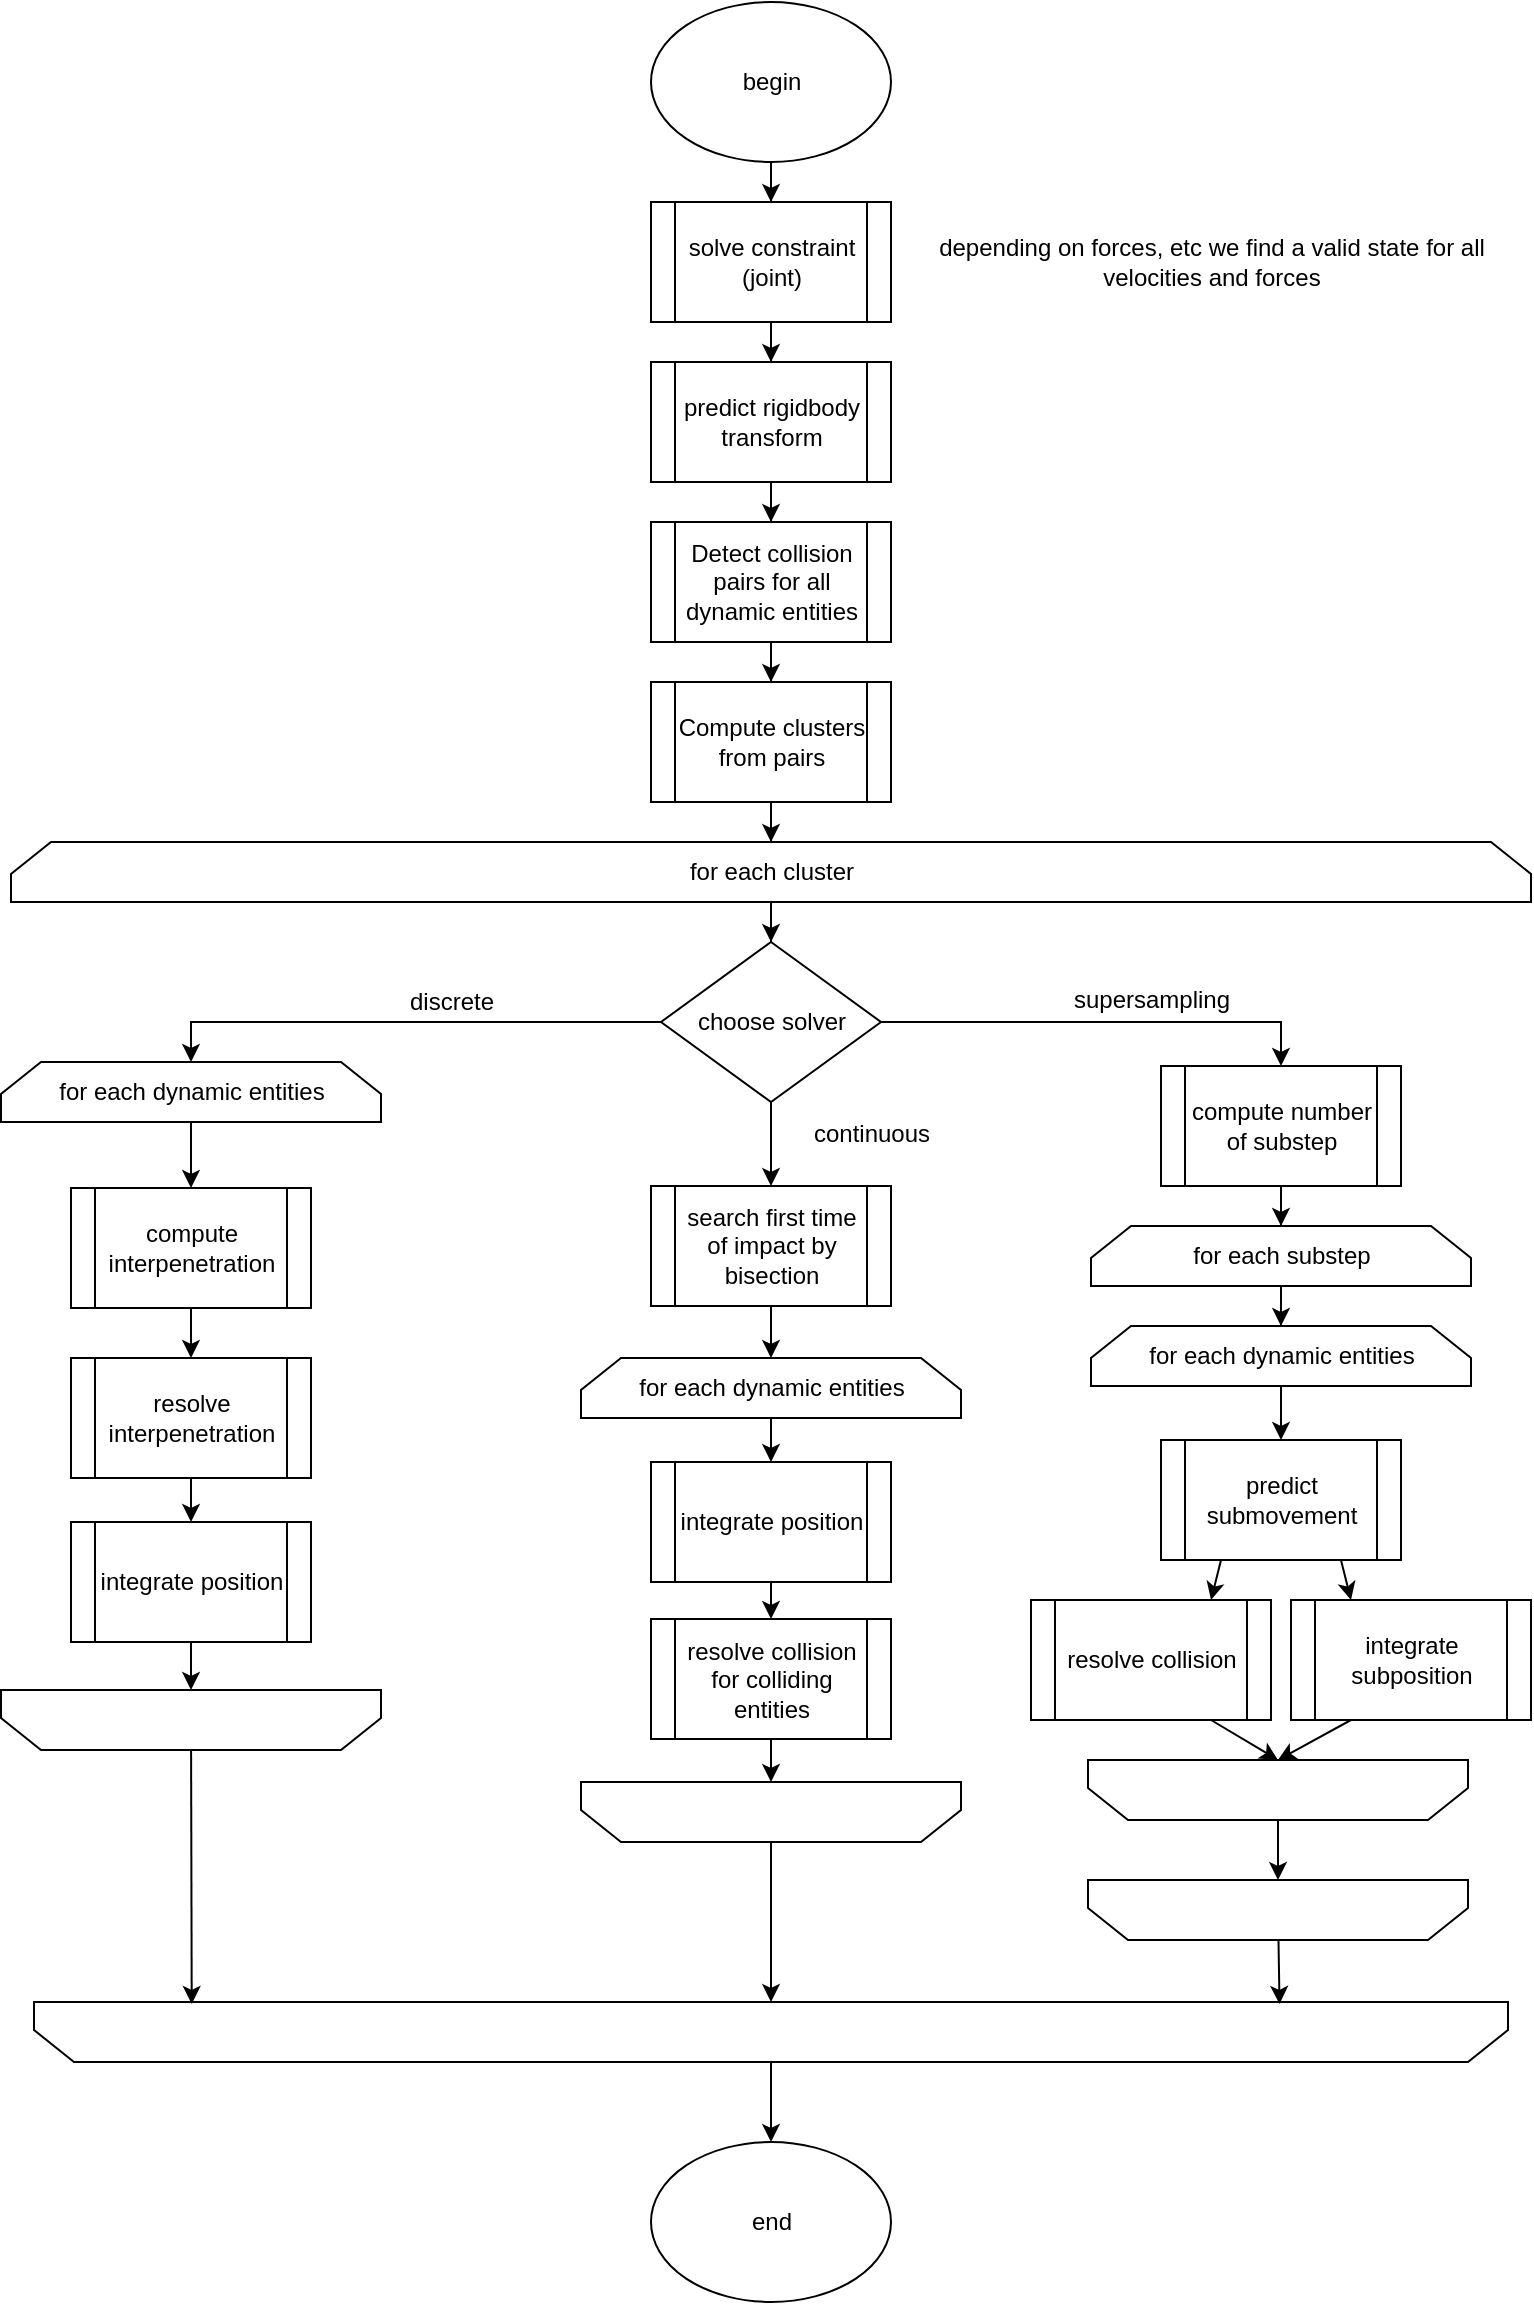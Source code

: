 <mxfile version="10.8.9" type="device"><diagram id="ElUcppdGjd1edLixWDc7" name="Page-1"><mxGraphModel dx="1640" dy="-223" grid="1" gridSize="10" guides="1" tooltips="1" connect="1" arrows="1" fold="1" page="1" pageScale="1" pageWidth="827" pageHeight="1169" math="0" shadow="0"><root><mxCell id="0"/><mxCell id="1" parent="0"/><mxCell id="vTJaTRc2vzj3LGzm3NmC-13" style="edgeStyle=orthogonalEdgeStyle;rounded=0;orthogonalLoop=1;jettySize=auto;html=1;" edge="1" parent="1" source="vTJaTRc2vzj3LGzm3NmC-2" target="vTJaTRc2vzj3LGzm3NmC-3"><mxGeometry relative="1" as="geometry"/></mxCell><mxCell id="vTJaTRc2vzj3LGzm3NmC-2" value="begin&lt;br&gt;" style="ellipse;whiteSpace=wrap;html=1;" vertex="1" parent="1"><mxGeometry x="372.5" y="1187" width="120" height="80" as="geometry"/></mxCell><mxCell id="vTJaTRc2vzj3LGzm3NmC-10" style="edgeStyle=orthogonalEdgeStyle;rounded=0;orthogonalLoop=1;jettySize=auto;html=1;" edge="1" parent="1" source="vTJaTRc2vzj3LGzm3NmC-3" target="vTJaTRc2vzj3LGzm3NmC-5"><mxGeometry relative="1" as="geometry"/></mxCell><mxCell id="vTJaTRc2vzj3LGzm3NmC-3" value="solve constraint (joint)" style="shape=process;whiteSpace=wrap;html=1;backgroundOutline=1;" vertex="1" parent="1"><mxGeometry x="372.5" y="1287" width="120" height="60" as="geometry"/></mxCell><mxCell id="vTJaTRc2vzj3LGzm3NmC-4" value="depending on forces, etc we find a valid state for all velocities and forces" style="text;html=1;strokeColor=none;fillColor=none;align=center;verticalAlign=middle;whiteSpace=wrap;rounded=0;" vertex="1" parent="1"><mxGeometry x="502.5" y="1287" width="300" height="60" as="geometry"/></mxCell><mxCell id="vTJaTRc2vzj3LGzm3NmC-11" style="edgeStyle=orthogonalEdgeStyle;rounded=0;orthogonalLoop=1;jettySize=auto;html=1;" edge="1" parent="1" source="vTJaTRc2vzj3LGzm3NmC-5" target="vTJaTRc2vzj3LGzm3NmC-6"><mxGeometry relative="1" as="geometry"/></mxCell><mxCell id="vTJaTRc2vzj3LGzm3NmC-5" value="predict rigidbody transform" style="shape=process;whiteSpace=wrap;html=1;backgroundOutline=1;" vertex="1" parent="1"><mxGeometry x="372.5" y="1367" width="120" height="60" as="geometry"/></mxCell><mxCell id="vTJaTRc2vzj3LGzm3NmC-12" style="edgeStyle=orthogonalEdgeStyle;rounded=0;orthogonalLoop=1;jettySize=auto;html=1;" edge="1" parent="1" source="vTJaTRc2vzj3LGzm3NmC-6" target="vTJaTRc2vzj3LGzm3NmC-7"><mxGeometry relative="1" as="geometry"/></mxCell><mxCell id="vTJaTRc2vzj3LGzm3NmC-6" value="Detect collision pairs for all dynamic entities" style="shape=process;whiteSpace=wrap;html=1;backgroundOutline=1;" vertex="1" parent="1"><mxGeometry x="372.5" y="1447" width="120" height="60" as="geometry"/></mxCell><mxCell id="vTJaTRc2vzj3LGzm3NmC-19" style="edgeStyle=orthogonalEdgeStyle;rounded=0;orthogonalLoop=1;jettySize=auto;html=1;" edge="1" parent="1" source="vTJaTRc2vzj3LGzm3NmC-7" target="vTJaTRc2vzj3LGzm3NmC-18"><mxGeometry relative="1" as="geometry"/></mxCell><mxCell id="vTJaTRc2vzj3LGzm3NmC-7" value="Compute clusters from pairs" style="shape=process;whiteSpace=wrap;html=1;backgroundOutline=1;" vertex="1" parent="1"><mxGeometry x="372.5" y="1527" width="120" height="60" as="geometry"/></mxCell><mxCell id="vTJaTRc2vzj3LGzm3NmC-24" style="edgeStyle=orthogonalEdgeStyle;rounded=0;orthogonalLoop=1;jettySize=auto;html=1;entryX=0.5;entryY=0;entryDx=0;entryDy=0;" edge="1" parent="1" source="vTJaTRc2vzj3LGzm3NmC-18" target="vTJaTRc2vzj3LGzm3NmC-23"><mxGeometry relative="1" as="geometry"/></mxCell><mxCell id="vTJaTRc2vzj3LGzm3NmC-18" value="for each cluster" style="shape=loopLimit;whiteSpace=wrap;html=1;" vertex="1" parent="1"><mxGeometry x="52.5" y="1607" width="760" height="30" as="geometry"/></mxCell><mxCell id="vTJaTRc2vzj3LGzm3NmC-22" style="edgeStyle=orthogonalEdgeStyle;rounded=0;orthogonalLoop=1;jettySize=auto;html=1;" edge="1" parent="1" source="vTJaTRc2vzj3LGzm3NmC-20" target="vTJaTRc2vzj3LGzm3NmC-21"><mxGeometry relative="1" as="geometry"/></mxCell><mxCell id="vTJaTRc2vzj3LGzm3NmC-20" value="" style="shape=loopLimit;whiteSpace=wrap;html=1;rotation=180;" vertex="1" parent="1"><mxGeometry x="64" y="2187" width="737" height="30" as="geometry"/></mxCell><mxCell id="vTJaTRc2vzj3LGzm3NmC-21" value="end&lt;br&gt;" style="ellipse;whiteSpace=wrap;html=1;" vertex="1" parent="1"><mxGeometry x="372.5" y="2257" width="120" height="80" as="geometry"/></mxCell><mxCell id="vTJaTRc2vzj3LGzm3NmC-40" style="edgeStyle=orthogonalEdgeStyle;rounded=0;orthogonalLoop=1;jettySize=auto;html=1;entryX=0.5;entryY=0;entryDx=0;entryDy=0;" edge="1" parent="1" source="vTJaTRc2vzj3LGzm3NmC-23" target="vTJaTRc2vzj3LGzm3NmC-31"><mxGeometry relative="1" as="geometry"/></mxCell><mxCell id="vTJaTRc2vzj3LGzm3NmC-42" style="edgeStyle=orthogonalEdgeStyle;rounded=0;orthogonalLoop=1;jettySize=auto;html=1;entryX=0.5;entryY=0;entryDx=0;entryDy=0;" edge="1" parent="1" source="vTJaTRc2vzj3LGzm3NmC-23" target="vTJaTRc2vzj3LGzm3NmC-28"><mxGeometry relative="1" as="geometry"/></mxCell><mxCell id="vTJaTRc2vzj3LGzm3NmC-62" style="edgeStyle=none;rounded=0;orthogonalLoop=1;jettySize=auto;html=1;entryX=0.5;entryY=0;entryDx=0;entryDy=0;" edge="1" parent="1" source="vTJaTRc2vzj3LGzm3NmC-23" target="vTJaTRc2vzj3LGzm3NmC-61"><mxGeometry relative="1" as="geometry"/></mxCell><mxCell id="vTJaTRc2vzj3LGzm3NmC-23" value="choose solver" style="rhombus;whiteSpace=wrap;html=1;" vertex="1" parent="1"><mxGeometry x="377.5" y="1657" width="110" height="80" as="geometry"/></mxCell><mxCell id="vTJaTRc2vzj3LGzm3NmC-25" value="supersampling" style="text;html=1;strokeColor=none;fillColor=none;align=center;verticalAlign=middle;whiteSpace=wrap;rounded=0;" vertex="1" parent="1"><mxGeometry x="572.5" y="1676" width="100" height="20" as="geometry"/></mxCell><mxCell id="vTJaTRc2vzj3LGzm3NmC-57" style="edgeStyle=none;rounded=0;orthogonalLoop=1;jettySize=auto;html=1;" edge="1" parent="1" source="vTJaTRc2vzj3LGzm3NmC-28" target="vTJaTRc2vzj3LGzm3NmC-51"><mxGeometry relative="1" as="geometry"/></mxCell><mxCell id="vTJaTRc2vzj3LGzm3NmC-28" value="for each dynamic entities" style="shape=loopLimit;whiteSpace=wrap;html=1;" vertex="1" parent="1"><mxGeometry x="47.5" y="1717" width="190" height="30" as="geometry"/></mxCell><mxCell id="vTJaTRc2vzj3LGzm3NmC-39" style="edgeStyle=orthogonalEdgeStyle;rounded=0;orthogonalLoop=1;jettySize=auto;html=1;entryX=0.5;entryY=0;entryDx=0;entryDy=0;" edge="1" parent="1" source="vTJaTRc2vzj3LGzm3NmC-29" target="vTJaTRc2vzj3LGzm3NmC-30"><mxGeometry relative="1" as="geometry"/></mxCell><mxCell id="vTJaTRc2vzj3LGzm3NmC-29" value="for each substep" style="shape=loopLimit;whiteSpace=wrap;html=1;" vertex="1" parent="1"><mxGeometry x="592.5" y="1799" width="190" height="30" as="geometry"/></mxCell><mxCell id="vTJaTRc2vzj3LGzm3NmC-47" style="edgeStyle=none;rounded=0;orthogonalLoop=1;jettySize=auto;html=1;entryX=0.5;entryY=0;entryDx=0;entryDy=0;" edge="1" parent="1" source="vTJaTRc2vzj3LGzm3NmC-30" target="vTJaTRc2vzj3LGzm3NmC-43"><mxGeometry relative="1" as="geometry"/></mxCell><mxCell id="vTJaTRc2vzj3LGzm3NmC-30" value="for each dynamic entities" style="shape=loopLimit;whiteSpace=wrap;html=1;" vertex="1" parent="1"><mxGeometry x="592.5" y="1849" width="190" height="30" as="geometry"/></mxCell><mxCell id="vTJaTRc2vzj3LGzm3NmC-38" style="edgeStyle=orthogonalEdgeStyle;rounded=0;orthogonalLoop=1;jettySize=auto;html=1;" edge="1" parent="1" source="vTJaTRc2vzj3LGzm3NmC-31" target="vTJaTRc2vzj3LGzm3NmC-29"><mxGeometry relative="1" as="geometry"/></mxCell><mxCell id="vTJaTRc2vzj3LGzm3NmC-31" value="compute number of substep" style="shape=process;whiteSpace=wrap;html=1;backgroundOutline=1;" vertex="1" parent="1"><mxGeometry x="627.5" y="1719" width="120" height="60" as="geometry"/></mxCell><mxCell id="vTJaTRc2vzj3LGzm3NmC-36" style="edgeStyle=orthogonalEdgeStyle;rounded=0;orthogonalLoop=1;jettySize=auto;html=1;entryX=0.5;entryY=1;entryDx=0;entryDy=0;" edge="1" parent="1" source="vTJaTRc2vzj3LGzm3NmC-32" target="vTJaTRc2vzj3LGzm3NmC-33"><mxGeometry relative="1" as="geometry"/></mxCell><mxCell id="vTJaTRc2vzj3LGzm3NmC-32" value="" style="shape=loopLimit;whiteSpace=wrap;html=1;rotation=-180;" vertex="1" parent="1"><mxGeometry x="591" y="2066" width="190" height="30" as="geometry"/></mxCell><mxCell id="vTJaTRc2vzj3LGzm3NmC-72" style="edgeStyle=none;rounded=0;orthogonalLoop=1;jettySize=auto;html=1;entryX=0.155;entryY=0.967;entryDx=0;entryDy=0;entryPerimeter=0;" edge="1" parent="1" source="vTJaTRc2vzj3LGzm3NmC-33" target="vTJaTRc2vzj3LGzm3NmC-20"><mxGeometry relative="1" as="geometry"/></mxCell><mxCell id="vTJaTRc2vzj3LGzm3NmC-33" value="" style="shape=loopLimit;whiteSpace=wrap;html=1;rotation=180;" vertex="1" parent="1"><mxGeometry x="591" y="2126" width="190" height="30" as="geometry"/></mxCell><mxCell id="vTJaTRc2vzj3LGzm3NmC-41" value="discrete" style="text;html=1;strokeColor=none;fillColor=none;align=center;verticalAlign=middle;whiteSpace=wrap;rounded=0;" vertex="1" parent="1"><mxGeometry x="222.5" y="1677" width="100" height="20" as="geometry"/></mxCell><mxCell id="vTJaTRc2vzj3LGzm3NmC-49" style="edgeStyle=none;rounded=0;orthogonalLoop=1;jettySize=auto;html=1;exitX=0.25;exitY=1;exitDx=0;exitDy=0;entryX=0.75;entryY=0;entryDx=0;entryDy=0;" edge="1" parent="1" source="vTJaTRc2vzj3LGzm3NmC-43" target="vTJaTRc2vzj3LGzm3NmC-48"><mxGeometry relative="1" as="geometry"/></mxCell><mxCell id="vTJaTRc2vzj3LGzm3NmC-56" style="edgeStyle=none;rounded=0;orthogonalLoop=1;jettySize=auto;html=1;exitX=0.75;exitY=1;exitDx=0;exitDy=0;entryX=0.25;entryY=0;entryDx=0;entryDy=0;" edge="1" parent="1" source="vTJaTRc2vzj3LGzm3NmC-43" target="vTJaTRc2vzj3LGzm3NmC-54"><mxGeometry relative="1" as="geometry"/></mxCell><mxCell id="vTJaTRc2vzj3LGzm3NmC-43" value="predict submovement" style="shape=process;whiteSpace=wrap;html=1;backgroundOutline=1;" vertex="1" parent="1"><mxGeometry x="627.5" y="1906" width="120" height="60" as="geometry"/></mxCell><mxCell id="vTJaTRc2vzj3LGzm3NmC-44" style="rounded=0;orthogonalLoop=1;jettySize=auto;html=1;entryX=0.893;entryY=0.967;entryDx=0;entryDy=0;entryPerimeter=0;" edge="1" parent="1" source="vTJaTRc2vzj3LGzm3NmC-45" target="vTJaTRc2vzj3LGzm3NmC-20"><mxGeometry relative="1" as="geometry"><mxPoint x="143.5" y="2297" as="targetPoint"/></mxGeometry></mxCell><mxCell id="vTJaTRc2vzj3LGzm3NmC-45" value="" style="shape=loopLimit;whiteSpace=wrap;html=1;rotation=180;" vertex="1" parent="1"><mxGeometry x="47.5" y="2031" width="190" height="30" as="geometry"/></mxCell><mxCell id="vTJaTRc2vzj3LGzm3NmC-50" style="edgeStyle=none;rounded=0;orthogonalLoop=1;jettySize=auto;html=1;entryX=0.5;entryY=1;entryDx=0;entryDy=0;exitX=0.75;exitY=1;exitDx=0;exitDy=0;" edge="1" parent="1" source="vTJaTRc2vzj3LGzm3NmC-48" target="vTJaTRc2vzj3LGzm3NmC-32"><mxGeometry relative="1" as="geometry"/></mxCell><mxCell id="vTJaTRc2vzj3LGzm3NmC-48" value="resolve collision&lt;br&gt;" style="shape=process;whiteSpace=wrap;html=1;backgroundOutline=1;" vertex="1" parent="1"><mxGeometry x="562.5" y="1986" width="120" height="60" as="geometry"/></mxCell><mxCell id="vTJaTRc2vzj3LGzm3NmC-58" style="edgeStyle=none;rounded=0;orthogonalLoop=1;jettySize=auto;html=1;" edge="1" parent="1" source="vTJaTRc2vzj3LGzm3NmC-51" target="vTJaTRc2vzj3LGzm3NmC-52"><mxGeometry relative="1" as="geometry"/></mxCell><mxCell id="vTJaTRc2vzj3LGzm3NmC-51" value="compute interpenetration" style="shape=process;whiteSpace=wrap;html=1;backgroundOutline=1;" vertex="1" parent="1"><mxGeometry x="82.5" y="1780" width="120" height="60" as="geometry"/></mxCell><mxCell id="vTJaTRc2vzj3LGzm3NmC-59" style="edgeStyle=none;rounded=0;orthogonalLoop=1;jettySize=auto;html=1;" edge="1" parent="1" source="vTJaTRc2vzj3LGzm3NmC-52" target="vTJaTRc2vzj3LGzm3NmC-53"><mxGeometry relative="1" as="geometry"/></mxCell><mxCell id="vTJaTRc2vzj3LGzm3NmC-52" value="resolve interpenetration" style="shape=process;whiteSpace=wrap;html=1;backgroundOutline=1;" vertex="1" parent="1"><mxGeometry x="82.5" y="1865" width="120" height="60" as="geometry"/></mxCell><mxCell id="vTJaTRc2vzj3LGzm3NmC-60" style="edgeStyle=none;rounded=0;orthogonalLoop=1;jettySize=auto;html=1;" edge="1" parent="1" source="vTJaTRc2vzj3LGzm3NmC-53" target="vTJaTRc2vzj3LGzm3NmC-45"><mxGeometry relative="1" as="geometry"/></mxCell><mxCell id="vTJaTRc2vzj3LGzm3NmC-53" value="integrate position" style="shape=process;whiteSpace=wrap;html=1;backgroundOutline=1;" vertex="1" parent="1"><mxGeometry x="82.5" y="1947" width="120" height="60" as="geometry"/></mxCell><mxCell id="vTJaTRc2vzj3LGzm3NmC-55" style="edgeStyle=none;rounded=0;orthogonalLoop=1;jettySize=auto;html=1;entryX=0.5;entryY=1;entryDx=0;entryDy=0;exitX=0.25;exitY=1;exitDx=0;exitDy=0;" edge="1" parent="1" source="vTJaTRc2vzj3LGzm3NmC-54" target="vTJaTRc2vzj3LGzm3NmC-32"><mxGeometry relative="1" as="geometry"/></mxCell><mxCell id="vTJaTRc2vzj3LGzm3NmC-54" value="integrate subposition&lt;br&gt;" style="shape=process;whiteSpace=wrap;html=1;backgroundOutline=1;" vertex="1" parent="1"><mxGeometry x="692.5" y="1986" width="120" height="60" as="geometry"/></mxCell><mxCell id="vTJaTRc2vzj3LGzm3NmC-70" style="edgeStyle=none;rounded=0;orthogonalLoop=1;jettySize=auto;html=1;" edge="1" parent="1" source="vTJaTRc2vzj3LGzm3NmC-61" target="vTJaTRc2vzj3LGzm3NmC-64"><mxGeometry relative="1" as="geometry"/></mxCell><mxCell id="vTJaTRc2vzj3LGzm3NmC-61" value="search first time of impact by bisection" style="shape=process;whiteSpace=wrap;html=1;backgroundOutline=1;" vertex="1" parent="1"><mxGeometry x="372.5" y="1779" width="120" height="60" as="geometry"/></mxCell><mxCell id="vTJaTRc2vzj3LGzm3NmC-68" style="edgeStyle=none;rounded=0;orthogonalLoop=1;jettySize=auto;html=1;entryX=0.5;entryY=0;entryDx=0;entryDy=0;" edge="1" parent="1" source="vTJaTRc2vzj3LGzm3NmC-63" target="vTJaTRc2vzj3LGzm3NmC-66"><mxGeometry relative="1" as="geometry"/></mxCell><mxCell id="vTJaTRc2vzj3LGzm3NmC-63" value="integrate position" style="shape=process;whiteSpace=wrap;html=1;backgroundOutline=1;" vertex="1" parent="1"><mxGeometry x="372.5" y="1917" width="120" height="60" as="geometry"/></mxCell><mxCell id="vTJaTRc2vzj3LGzm3NmC-69" style="edgeStyle=none;rounded=0;orthogonalLoop=1;jettySize=auto;html=1;entryX=0.5;entryY=0;entryDx=0;entryDy=0;" edge="1" parent="1" source="vTJaTRc2vzj3LGzm3NmC-64" target="vTJaTRc2vzj3LGzm3NmC-63"><mxGeometry relative="1" as="geometry"/></mxCell><mxCell id="vTJaTRc2vzj3LGzm3NmC-64" value="for each dynamic entities" style="shape=loopLimit;whiteSpace=wrap;html=1;" vertex="1" parent="1"><mxGeometry x="337.5" y="1865" width="190" height="30" as="geometry"/></mxCell><mxCell id="vTJaTRc2vzj3LGzm3NmC-71" style="edgeStyle=none;rounded=0;orthogonalLoop=1;jettySize=auto;html=1;entryX=0.5;entryY=1;entryDx=0;entryDy=0;" edge="1" parent="1" source="vTJaTRc2vzj3LGzm3NmC-65" target="vTJaTRc2vzj3LGzm3NmC-20"><mxGeometry relative="1" as="geometry"/></mxCell><mxCell id="vTJaTRc2vzj3LGzm3NmC-65" value="" style="shape=loopLimit;whiteSpace=wrap;html=1;rotation=180;" vertex="1" parent="1"><mxGeometry x="337.5" y="2077" width="190" height="30" as="geometry"/></mxCell><mxCell id="vTJaTRc2vzj3LGzm3NmC-67" style="edgeStyle=none;rounded=0;orthogonalLoop=1;jettySize=auto;html=1;entryX=0.5;entryY=1;entryDx=0;entryDy=0;" edge="1" parent="1" source="vTJaTRc2vzj3LGzm3NmC-66" target="vTJaTRc2vzj3LGzm3NmC-65"><mxGeometry relative="1" as="geometry"/></mxCell><mxCell id="vTJaTRc2vzj3LGzm3NmC-66" value="resolve collision&lt;br&gt;for colliding entities&lt;br&gt;" style="shape=process;whiteSpace=wrap;html=1;backgroundOutline=1;" vertex="1" parent="1"><mxGeometry x="372.5" y="1995.5" width="120" height="60" as="geometry"/></mxCell><mxCell id="vTJaTRc2vzj3LGzm3NmC-73" value="continuous" style="text;html=1;strokeColor=none;fillColor=none;align=center;verticalAlign=middle;whiteSpace=wrap;rounded=0;" vertex="1" parent="1"><mxGeometry x="432.5" y="1743" width="100" height="20" as="geometry"/></mxCell></root></mxGraphModel></diagram></mxfile>
